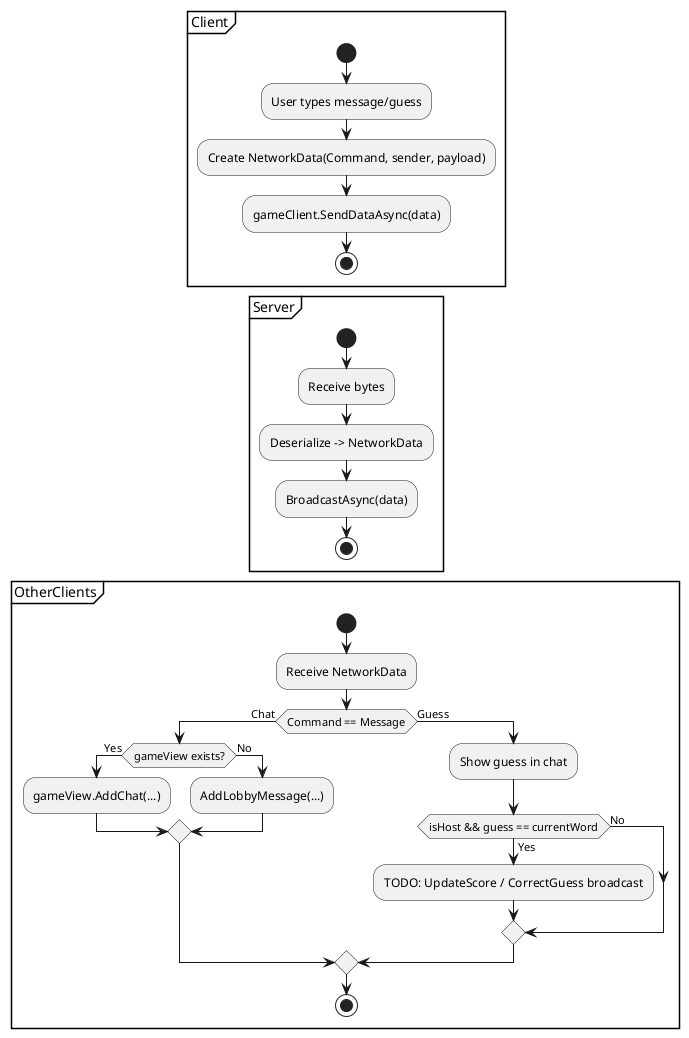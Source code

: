 @startuml
skinparam linetype ortho
partition Client {
start
:User types message/guess;
:Create NetworkData(Command, sender, payload);
:gameClient.SendDataAsync(data);
stop
}
partition Server {
start
:Receive bytes;
:Deserialize -> NetworkData;
:BroadcastAsync(data);
stop
}
partition OtherClients {
start
:Receive NetworkData;
if (Command == Message) then (Chat)
  if (gameView exists?) then (Yes)
    :gameView.AddChat(...);
  else (No)
    :AddLobbyMessage(...);
  endif
else (Guess)
  :Show guess in chat;
  if (isHost && guess == currentWord) then (Yes)
    :TODO: UpdateScore / CorrectGuess broadcast;
  else (No)
  endif
endif
stop
}
@enduml